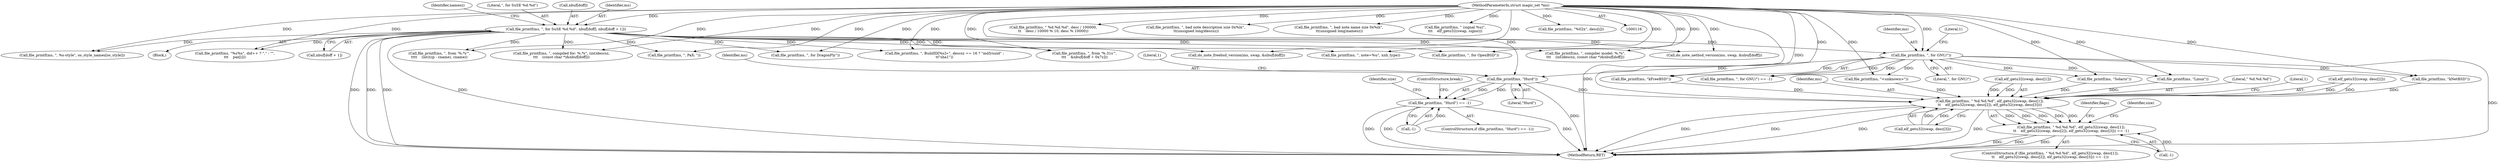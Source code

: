 digraph "0_file_b4c01141e5367f247b84dcaf6aefbb4e741842b8@pointer" {
"1000362" [label="(Call,file_printf(ms, \"Hurd\"))"];
"1000334" [label="(Call,file_printf(ms, \", for GNU/\"))"];
"1000286" [label="(Call,file_printf(ms, \", for SuSE %d.%d\", nbuf[doff], nbuf[doff + 1]))"];
"1000117" [label="(MethodParameterIn,struct magic_set *ms)"];
"1000361" [label="(Call,file_printf(ms, \"Hurd\") == -1)"];
"1000415" [label="(Call,file_printf(ms, \" %d.%d.%d\", elf_getu32(swap, desc[1]),\n\t\t    elf_getu32(swap, desc[2]), elf_getu32(swap, desc[3])))"];
"1000414" [label="(Call,file_printf(ms, \" %d.%d.%d\", elf_getu32(swap, desc[1]),\n\t\t    elf_getu32(swap, desc[2]), elf_getu32(swap, desc[3])) == -1)"];
"1000423" [label="(Call,elf_getu32(swap, desc[2]))"];
"1000300" [label="(Identifier,namesz)"];
"1001237" [label="(MethodReturn,RET)"];
"1000839" [label="(Call,file_printf(ms, \" %d.%d.%d\", desc / 100000,\n\t\t    desc / 10000 % 10, desc % 10000))"];
"1000373" [label="(Call,file_printf(ms, \"Solaris\"))"];
"1000288" [label="(Literal,\", for SuSE %d.%d\")"];
"1000814" [label="(Call,file_printf(ms, \", for DragonFly\"))"];
"1000384" [label="(Call,file_printf(ms, \"kFreeBSD\"))"];
"1000475" [label="(Call,file_printf(ms, \", BuildID[%s]=\", descsz == 16 ? \"md5/uuid\" :\n\t\t\"sha1\"))"];
"1000774" [label="(Call,file_printf(ms, \", for OpenBSD\"))"];
"1000433" [label="(Call,-1)"];
"1000365" [label="(Call,-1)"];
"1000413" [label="(ControlStructure,if (file_printf(ms, \" %d.%d.%d\", elf_getu32(swap, desc[1]),\n\t\t    elf_getu32(swap, desc[2]), elf_getu32(swap, desc[3])) == -1))"];
"1000679" [label="(Call,file_printf(ms, \", compiler model: %.*s\",\n\t\t\t    (int)descsz, (const char *)&nbuf[doff]))"];
"1000415" [label="(Call,file_printf(ms, \" %d.%d.%d\", elf_getu32(swap, desc[1]),\n\t\t    elf_getu32(swap, desc[2]), elf_getu32(swap, desc[3])))"];
"1000406" [label="(Call,file_printf(ms, \"<unknown>\"))"];
"1000360" [label="(ControlStructure,if (file_printf(ms, \"Hurd\") == -1))"];
"1000395" [label="(Call,file_printf(ms, \"kNetBSD\"))"];
"1000204" [label="(Call,file_printf(ms, \", bad note description size 0x%lx\",\n \t\t(unsigned long)descsz))"];
"1000416" [label="(Identifier,ms)"];
"1000286" [label="(Call,file_printf(ms, \", for SuSE %d.%d\", nbuf[doff], nbuf[doff + 1]))"];
"1000189" [label="(Call,file_printf(ms, \", bad note name size 0x%lx\",\n \t\t(unsigned long)namesz))"];
"1000642" [label="(Call,do_note_netbsd_version(ms, swap, &nbuf[doff]))"];
"1000334" [label="(Call,file_printf(ms, \", for GNU/\"))"];
"1000292" [label="(Call,nbuf[doff + 1])"];
"1000418" [label="(Call,elf_getu32(swap, desc[1]))"];
"1000602" [label="(Call,file_printf(ms, \"%s%s\", did++ ? \",\" : \"\",\n\t\t\t    pax[i]))"];
"1000338" [label="(Literal,1)"];
"1000364" [label="(Literal,\"Hurd\")"];
"1000439" [label="(Identifier,flags)"];
"1000988" [label="(Call,file_printf(ms, \", from '%.31s'\",\n\t\t\t    &nbuf[doff + 0x7c]))"];
"1000699" [label="(Call,file_printf(ms, \", note=%u\", xnh_type))"];
"1000417" [label="(Literal,\" %d.%d.%d\")"];
"1000363" [label="(Identifier,ms)"];
"1000962" [label="(Call,file_printf(ms, \", %s-style\", os_style_names[os_style]))"];
"1000366" [label="(Literal,1)"];
"1000289" [label="(Call,nbuf[doff])"];
"1001214" [label="(Call,file_printf(ms, \", from '%.*s'\",\n\t\t\t\t    (int)(cp - cname), cname))"];
"1000369" [label="(ControlStructure,break;)"];
"1000428" [label="(Call,elf_getu32(swap, desc[3]))"];
"1000735" [label="(Call,do_note_freebsd_version(ms, swap, &nbuf[doff]))"];
"1000335" [label="(Identifier,ms)"];
"1000287" [label="(Identifier,ms)"];
"1000573" [label="(Call,file_printf(ms, \", PaX: \"))"];
"1001016" [label="(Call,file_printf(ms, \" (signal %u)\",\n\t\t\t    elf_getu32(swap, signo)))"];
"1000285" [label="(Block,)"];
"1000508" [label="(Call,file_printf(ms, \"%02x\", desc[i]))"];
"1000362" [label="(Call,file_printf(ms, \"Hurd\"))"];
"1000414" [label="(Call,file_printf(ms, \" %d.%d.%d\", elf_getu32(swap, desc[1]),\n\t\t    elf_getu32(swap, desc[2]), elf_getu32(swap, desc[3])) == -1)"];
"1000436" [label="(Identifier,size)"];
"1000336" [label="(Literal,\", for GNU/\")"];
"1000434" [label="(Literal,1)"];
"1000351" [label="(Call,file_printf(ms, \"Linux\"))"];
"1000361" [label="(Call,file_printf(ms, \"Hurd\") == -1)"];
"1000333" [label="(Call,file_printf(ms, \", for GNU/\") == -1)"];
"1000368" [label="(Identifier,size)"];
"1000659" [label="(Call,file_printf(ms, \", compiled for: %.*s\", (int)descsz,\n\t\t\t    (const char *)&nbuf[doff]))"];
"1000117" [label="(MethodParameterIn,struct magic_set *ms)"];
"1000362" -> "1000361"  [label="AST: "];
"1000362" -> "1000364"  [label="CFG: "];
"1000363" -> "1000362"  [label="AST: "];
"1000364" -> "1000362"  [label="AST: "];
"1000366" -> "1000362"  [label="CFG: "];
"1000362" -> "1001237"  [label="DDG: "];
"1000362" -> "1000361"  [label="DDG: "];
"1000362" -> "1000361"  [label="DDG: "];
"1000334" -> "1000362"  [label="DDG: "];
"1000117" -> "1000362"  [label="DDG: "];
"1000362" -> "1000415"  [label="DDG: "];
"1000334" -> "1000333"  [label="AST: "];
"1000334" -> "1000336"  [label="CFG: "];
"1000335" -> "1000334"  [label="AST: "];
"1000336" -> "1000334"  [label="AST: "];
"1000338" -> "1000334"  [label="CFG: "];
"1000334" -> "1001237"  [label="DDG: "];
"1000334" -> "1000333"  [label="DDG: "];
"1000334" -> "1000333"  [label="DDG: "];
"1000286" -> "1000334"  [label="DDG: "];
"1000117" -> "1000334"  [label="DDG: "];
"1000334" -> "1000351"  [label="DDG: "];
"1000334" -> "1000373"  [label="DDG: "];
"1000334" -> "1000384"  [label="DDG: "];
"1000334" -> "1000395"  [label="DDG: "];
"1000334" -> "1000406"  [label="DDG: "];
"1000286" -> "1000285"  [label="AST: "];
"1000286" -> "1000292"  [label="CFG: "];
"1000287" -> "1000286"  [label="AST: "];
"1000288" -> "1000286"  [label="AST: "];
"1000289" -> "1000286"  [label="AST: "];
"1000292" -> "1000286"  [label="AST: "];
"1000300" -> "1000286"  [label="CFG: "];
"1000286" -> "1001237"  [label="DDG: "];
"1000286" -> "1001237"  [label="DDG: "];
"1000286" -> "1001237"  [label="DDG: "];
"1000286" -> "1001237"  [label="DDG: "];
"1000117" -> "1000286"  [label="DDG: "];
"1000286" -> "1000475"  [label="DDG: "];
"1000286" -> "1000573"  [label="DDG: "];
"1000286" -> "1000602"  [label="DDG: "];
"1000286" -> "1000642"  [label="DDG: "];
"1000286" -> "1000659"  [label="DDG: "];
"1000286" -> "1000679"  [label="DDG: "];
"1000286" -> "1000699"  [label="DDG: "];
"1000286" -> "1000735"  [label="DDG: "];
"1000286" -> "1000774"  [label="DDG: "];
"1000286" -> "1000814"  [label="DDG: "];
"1000286" -> "1000962"  [label="DDG: "];
"1000286" -> "1000988"  [label="DDG: "];
"1000286" -> "1001214"  [label="DDG: "];
"1000117" -> "1000116"  [label="AST: "];
"1000117" -> "1001237"  [label="DDG: "];
"1000117" -> "1000189"  [label="DDG: "];
"1000117" -> "1000204"  [label="DDG: "];
"1000117" -> "1000351"  [label="DDG: "];
"1000117" -> "1000373"  [label="DDG: "];
"1000117" -> "1000384"  [label="DDG: "];
"1000117" -> "1000395"  [label="DDG: "];
"1000117" -> "1000406"  [label="DDG: "];
"1000117" -> "1000415"  [label="DDG: "];
"1000117" -> "1000475"  [label="DDG: "];
"1000117" -> "1000508"  [label="DDG: "];
"1000117" -> "1000573"  [label="DDG: "];
"1000117" -> "1000602"  [label="DDG: "];
"1000117" -> "1000642"  [label="DDG: "];
"1000117" -> "1000659"  [label="DDG: "];
"1000117" -> "1000679"  [label="DDG: "];
"1000117" -> "1000699"  [label="DDG: "];
"1000117" -> "1000735"  [label="DDG: "];
"1000117" -> "1000774"  [label="DDG: "];
"1000117" -> "1000814"  [label="DDG: "];
"1000117" -> "1000839"  [label="DDG: "];
"1000117" -> "1000962"  [label="DDG: "];
"1000117" -> "1000988"  [label="DDG: "];
"1000117" -> "1001016"  [label="DDG: "];
"1000117" -> "1001214"  [label="DDG: "];
"1000361" -> "1000360"  [label="AST: "];
"1000361" -> "1000365"  [label="CFG: "];
"1000365" -> "1000361"  [label="AST: "];
"1000368" -> "1000361"  [label="CFG: "];
"1000369" -> "1000361"  [label="CFG: "];
"1000361" -> "1001237"  [label="DDG: "];
"1000361" -> "1001237"  [label="DDG: "];
"1000361" -> "1001237"  [label="DDG: "];
"1000365" -> "1000361"  [label="DDG: "];
"1000415" -> "1000414"  [label="AST: "];
"1000415" -> "1000428"  [label="CFG: "];
"1000416" -> "1000415"  [label="AST: "];
"1000417" -> "1000415"  [label="AST: "];
"1000418" -> "1000415"  [label="AST: "];
"1000423" -> "1000415"  [label="AST: "];
"1000428" -> "1000415"  [label="AST: "];
"1000434" -> "1000415"  [label="CFG: "];
"1000415" -> "1001237"  [label="DDG: "];
"1000415" -> "1001237"  [label="DDG: "];
"1000415" -> "1001237"  [label="DDG: "];
"1000415" -> "1001237"  [label="DDG: "];
"1000415" -> "1000414"  [label="DDG: "];
"1000415" -> "1000414"  [label="DDG: "];
"1000415" -> "1000414"  [label="DDG: "];
"1000415" -> "1000414"  [label="DDG: "];
"1000415" -> "1000414"  [label="DDG: "];
"1000406" -> "1000415"  [label="DDG: "];
"1000351" -> "1000415"  [label="DDG: "];
"1000373" -> "1000415"  [label="DDG: "];
"1000384" -> "1000415"  [label="DDG: "];
"1000395" -> "1000415"  [label="DDG: "];
"1000418" -> "1000415"  [label="DDG: "];
"1000418" -> "1000415"  [label="DDG: "];
"1000423" -> "1000415"  [label="DDG: "];
"1000423" -> "1000415"  [label="DDG: "];
"1000428" -> "1000415"  [label="DDG: "];
"1000428" -> "1000415"  [label="DDG: "];
"1000414" -> "1000413"  [label="AST: "];
"1000414" -> "1000433"  [label="CFG: "];
"1000433" -> "1000414"  [label="AST: "];
"1000436" -> "1000414"  [label="CFG: "];
"1000439" -> "1000414"  [label="CFG: "];
"1000414" -> "1001237"  [label="DDG: "];
"1000414" -> "1001237"  [label="DDG: "];
"1000414" -> "1001237"  [label="DDG: "];
"1000433" -> "1000414"  [label="DDG: "];
}
